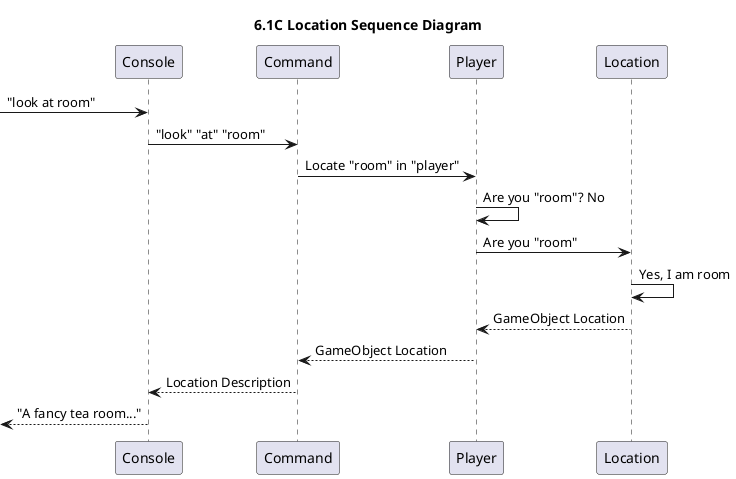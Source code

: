 @startuml

title 6.1C Location Sequence Diagram

 -> Console : "look at room"
 Console -> Command : "look" "at" "room"
 Command -> Player : Locate "room" in "player"
 Player -> Player : Are you "room"? No
 Player -> Location : Are you "room"
 Location -> Location : Yes, I am room
 Location --> Player : GameObject Location
 Player --> Command : GameObject Location
 Command --> Console : Location Description
 <-- Console : "A fancy tea room..."


@enduml